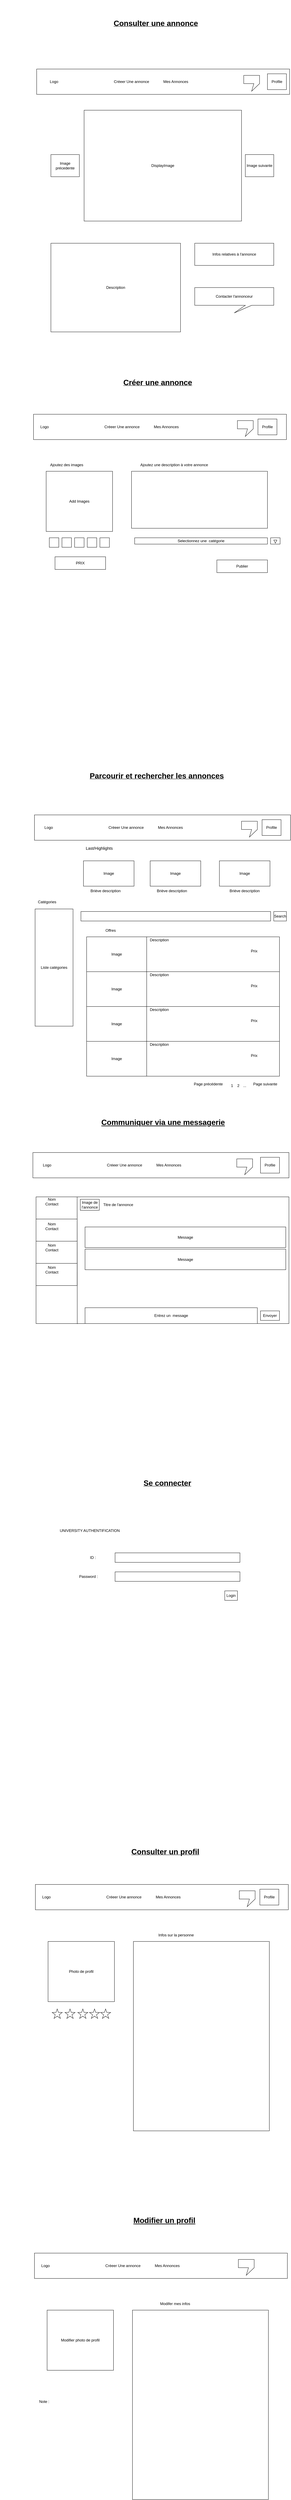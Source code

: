 <mxfile version="10.5.0" type="device"><diagram id="ABrE0vsirv3BnmkYQyKU" name="Page-1"><mxGraphModel dx="1762" dy="856" grid="1" gridSize="10" guides="1" tooltips="1" connect="1" arrows="1" fold="1" page="1" pageScale="1" pageWidth="827" pageHeight="1169" math="0" shadow="0"><root><mxCell id="0"/><mxCell id="1" parent="0"/><mxCell id="Ew5YeMnCn-EdK5Un6Dg8-1" value="" style="rounded=0;whiteSpace=wrap;html=1;" parent="1" vertex="1"><mxGeometry x="17" y="270" width="800" height="80" as="geometry"/></mxCell><mxCell id="Ew5YeMnCn-EdK5Un6Dg8-2" value="Logo" style="text;html=1;strokeColor=none;fillColor=none;align=center;verticalAlign=middle;whiteSpace=wrap;rounded=0;" parent="1" vertex="1"><mxGeometry x="47" y="290" width="50" height="40" as="geometry"/></mxCell><mxCell id="Ew5YeMnCn-EdK5Un6Dg8-3" value="Mes Annonces" style="text;html=1;strokeColor=none;fillColor=none;align=center;verticalAlign=middle;whiteSpace=wrap;rounded=0;" parent="1" vertex="1"><mxGeometry x="387" y="285" width="140" height="50" as="geometry"/></mxCell><mxCell id="Ew5YeMnCn-EdK5Un6Dg8-4" value="Créeer Une annonce" style="text;html=1;strokeColor=none;fillColor=none;align=center;verticalAlign=middle;whiteSpace=wrap;rounded=0;" parent="1" vertex="1"><mxGeometry x="237" y="300" width="160" height="20" as="geometry"/></mxCell><mxCell id="Ew5YeMnCn-EdK5Un6Dg8-5" value="" style="shape=callout;whiteSpace=wrap;html=1;perimeter=calloutPerimeter;size=24;position=0.64;" parent="1" vertex="1"><mxGeometry x="672" y="290" width="50" height="50" as="geometry"/></mxCell><mxCell id="Ew5YeMnCn-EdK5Un6Dg8-6" value="Profile" style="rounded=0;whiteSpace=wrap;html=1;" parent="1" vertex="1"><mxGeometry x="747" y="285" width="60" height="50" as="geometry"/></mxCell><mxCell id="Ew5YeMnCn-EdK5Un6Dg8-7" value="DisplayImage" style="rounded=0;whiteSpace=wrap;html=1;" parent="1" vertex="1"><mxGeometry x="167" y="400" width="498" height="350" as="geometry"/></mxCell><mxCell id="Ew5YeMnCn-EdK5Un6Dg8-8" value="Image précedente" style="rounded=0;whiteSpace=wrap;html=1;" parent="1" vertex="1"><mxGeometry x="62" y="540" width="90" height="70" as="geometry"/></mxCell><mxCell id="Ew5YeMnCn-EdK5Un6Dg8-9" value="Image suivante" style="rounded=0;whiteSpace=wrap;html=1;" parent="1" vertex="1"><mxGeometry x="677" y="540" width="90" height="70" as="geometry"/></mxCell><mxCell id="Ew5YeMnCn-EdK5Un6Dg8-10" value="Description" style="rounded=0;whiteSpace=wrap;html=1;" parent="1" vertex="1"><mxGeometry x="62" y="820" width="410" height="280" as="geometry"/></mxCell><mxCell id="Ew5YeMnCn-EdK5Un6Dg8-11" value="Contacter l'annonceur" style="shape=callout;whiteSpace=wrap;html=1;perimeter=calloutPerimeter;size=24;position=0.64;" parent="1" vertex="1"><mxGeometry x="517" y="960" width="250" height="80" as="geometry"/></mxCell><mxCell id="Ew5YeMnCn-EdK5Un6Dg8-12" value="Infos relatives à l'annonce" style="rounded=0;whiteSpace=wrap;html=1;" parent="1" vertex="1"><mxGeometry x="517" y="820" width="250" height="70" as="geometry"/></mxCell><mxCell id="Ew5YeMnCn-EdK5Un6Dg8-13" value="" style="rounded=0;whiteSpace=wrap;html=1;" parent="1" vertex="1"><mxGeometry x="7" y="1360" width="800" height="80" as="geometry"/></mxCell><mxCell id="Ew5YeMnCn-EdK5Un6Dg8-14" value="Logo" style="text;html=1;strokeColor=none;fillColor=none;align=center;verticalAlign=middle;whiteSpace=wrap;rounded=0;" parent="1" vertex="1"><mxGeometry x="17" y="1380" width="50" height="40" as="geometry"/></mxCell><mxCell id="Ew5YeMnCn-EdK5Un6Dg8-15" value="Mes Annonces" style="text;html=1;strokeColor=none;fillColor=none;align=center;verticalAlign=middle;whiteSpace=wrap;rounded=0;" parent="1" vertex="1"><mxGeometry x="357" y="1375" width="140" height="50" as="geometry"/></mxCell><mxCell id="Ew5YeMnCn-EdK5Un6Dg8-16" value="Créeer Une annonce" style="text;html=1;strokeColor=none;fillColor=none;align=center;verticalAlign=middle;whiteSpace=wrap;rounded=0;" parent="1" vertex="1"><mxGeometry x="207" y="1390" width="160" height="20" as="geometry"/></mxCell><mxCell id="Ew5YeMnCn-EdK5Un6Dg8-17" value="" style="shape=callout;whiteSpace=wrap;html=1;perimeter=calloutPerimeter;size=24;position=0.64;" parent="1" vertex="1"><mxGeometry x="652" y="1380" width="50" height="50" as="geometry"/></mxCell><mxCell id="Ew5YeMnCn-EdK5Un6Dg8-18" value="Profile" style="rounded=0;whiteSpace=wrap;html=1;" parent="1" vertex="1"><mxGeometry x="717" y="1375" width="60" height="50" as="geometry"/></mxCell><mxCell id="Ew5YeMnCn-EdK5Un6Dg8-19" value="Add Images" style="rounded=0;whiteSpace=wrap;html=1;" parent="1" vertex="1"><mxGeometry x="47" y="1540" width="210" height="190" as="geometry"/></mxCell><mxCell id="Ew5YeMnCn-EdK5Un6Dg8-20" value="" style="rounded=0;whiteSpace=wrap;html=1;" parent="1" vertex="1"><mxGeometry x="57" y="1750" width="30" height="30" as="geometry"/></mxCell><mxCell id="Ew5YeMnCn-EdK5Un6Dg8-21" value="" style="rounded=0;whiteSpace=wrap;html=1;" parent="1" vertex="1"><mxGeometry x="97" y="1750" width="30" height="30" as="geometry"/></mxCell><mxCell id="Ew5YeMnCn-EdK5Un6Dg8-22" value="" style="rounded=0;whiteSpace=wrap;html=1;" parent="1" vertex="1"><mxGeometry x="137" y="1750" width="30" height="30" as="geometry"/></mxCell><mxCell id="Ew5YeMnCn-EdK5Un6Dg8-23" value="" style="rounded=0;whiteSpace=wrap;html=1;" parent="1" vertex="1"><mxGeometry x="177" y="1750" width="30" height="30" as="geometry"/></mxCell><mxCell id="Ew5YeMnCn-EdK5Un6Dg8-24" value="" style="rounded=0;whiteSpace=wrap;html=1;" parent="1" vertex="1"><mxGeometry x="217" y="1750" width="30" height="30" as="geometry"/></mxCell><mxCell id="Ew5YeMnCn-EdK5Un6Dg8-25" value="" style="rounded=0;whiteSpace=wrap;html=1;" parent="1" vertex="1"><mxGeometry x="317" y="1540" width="430" height="180" as="geometry"/></mxCell><mxCell id="Ew5YeMnCn-EdK5Un6Dg8-26" value="Ajoutez une description à votre annonce" style="text;html=1;strokeColor=none;fillColor=none;align=center;verticalAlign=middle;whiteSpace=wrap;rounded=0;" parent="1" vertex="1"><mxGeometry x="312" y="1520" width="280" as="geometry"/></mxCell><mxCell id="Ew5YeMnCn-EdK5Un6Dg8-27" value="Ajoutez des images" style="text;html=1;strokeColor=none;fillColor=none;align=center;verticalAlign=middle;whiteSpace=wrap;rounded=0;" parent="1" vertex="1"><mxGeometry x="57" y="1510" width="110" height="20" as="geometry"/></mxCell><mxCell id="Ew5YeMnCn-EdK5Un6Dg8-28" value="Selectionnez une&amp;nbsp; catégorie" style="rounded=0;whiteSpace=wrap;html=1;" parent="1" vertex="1"><mxGeometry x="327" y="1750" width="420" height="20" as="geometry"/></mxCell><mxCell id="Ew5YeMnCn-EdK5Un6Dg8-29" value="" style="rounded=0;whiteSpace=wrap;html=1;" parent="1" vertex="1"><mxGeometry x="757" y="1750" width="30" height="20" as="geometry"/></mxCell><mxCell id="Ew5YeMnCn-EdK5Un6Dg8-30" value="" style="triangle;whiteSpace=wrap;html=1;direction=south;rotation=0;" parent="1" vertex="1"><mxGeometry x="767" y="1757" width="10" height="10" as="geometry"/></mxCell><mxCell id="Ew5YeMnCn-EdK5Un6Dg8-31" value="Publier" style="rounded=0;whiteSpace=wrap;html=1;" parent="1" vertex="1"><mxGeometry x="587" y="1820" width="160" height="40" as="geometry"/></mxCell><mxCell id="Ew5YeMnCn-EdK5Un6Dg8-32" value="" style="rounded=0;whiteSpace=wrap;html=1;" parent="1" vertex="1"><mxGeometry x="10" y="2625" width="810" height="80" as="geometry"/></mxCell><mxCell id="Ew5YeMnCn-EdK5Un6Dg8-33" value="Logo" style="text;html=1;strokeColor=none;fillColor=none;align=center;verticalAlign=middle;whiteSpace=wrap;rounded=0;" parent="1" vertex="1"><mxGeometry x="30" y="2645" width="50" height="40" as="geometry"/></mxCell><mxCell id="Ew5YeMnCn-EdK5Un6Dg8-34" value="Mes Annonces" style="text;html=1;strokeColor=none;fillColor=none;align=center;verticalAlign=middle;whiteSpace=wrap;rounded=0;" parent="1" vertex="1"><mxGeometry x="370" y="2640" width="140" height="50" as="geometry"/></mxCell><mxCell id="Ew5YeMnCn-EdK5Un6Dg8-35" value="Créeer Une annonce" style="text;html=1;strokeColor=none;fillColor=none;align=center;verticalAlign=middle;whiteSpace=wrap;rounded=0;" parent="1" vertex="1"><mxGeometry x="220" y="2655" width="160" height="20" as="geometry"/></mxCell><mxCell id="Ew5YeMnCn-EdK5Un6Dg8-36" value="" style="shape=callout;whiteSpace=wrap;html=1;perimeter=calloutPerimeter;size=24;position=0.64;" parent="1" vertex="1"><mxGeometry x="665" y="2645" width="50" height="50" as="geometry"/></mxCell><mxCell id="Ew5YeMnCn-EdK5Un6Dg8-37" value="Profile" style="rounded=0;whiteSpace=wrap;html=1;" parent="1" vertex="1"><mxGeometry x="730" y="2640" width="60" height="50" as="geometry"/></mxCell><mxCell id="Ew5YeMnCn-EdK5Un6Dg8-38" value="Liste catégories" style="rounded=0;whiteSpace=wrap;html=1;" parent="1" vertex="1"><mxGeometry x="12" y="2922" width="120" height="370" as="geometry"/></mxCell><mxCell id="Ew5YeMnCn-EdK5Un6Dg8-39" value="Catégories" style="text;html=1;strokeColor=none;fillColor=none;align=center;verticalAlign=middle;whiteSpace=wrap;rounded=0;" parent="1" vertex="1"><mxGeometry x="10" y="2880" width="80" height="40" as="geometry"/></mxCell><mxCell id="Ew5YeMnCn-EdK5Un6Dg8-40" value="" style="rounded=0;whiteSpace=wrap;html=1;" parent="1" vertex="1"><mxGeometry x="175" y="3010" width="610" height="440" as="geometry"/></mxCell><mxCell id="Ew5YeMnCn-EdK5Un6Dg8-41" value="" style="rounded=0;whiteSpace=wrap;html=1;" parent="1" vertex="1"><mxGeometry x="157" y="2930" width="600" height="30" as="geometry"/></mxCell><mxCell id="Ew5YeMnCn-EdK5Un6Dg8-42" value="Search" style="rounded=0;whiteSpace=wrap;html=1;" parent="1" vertex="1"><mxGeometry x="767" y="2930" width="40" height="30" as="geometry"/></mxCell><mxCell id="Ew5YeMnCn-EdK5Un6Dg8-44" value="Offres" style="text;html=1;strokeColor=none;fillColor=none;align=center;verticalAlign=middle;whiteSpace=wrap;rounded=0;" parent="1" vertex="1"><mxGeometry x="171" y="2975" width="160" height="30" as="geometry"/></mxCell><mxCell id="Ew5YeMnCn-EdK5Un6Dg8-45" value="" style="rounded=0;whiteSpace=wrap;html=1;" parent="1" vertex="1"><mxGeometry x="175" y="3010" width="610" height="110" as="geometry"/></mxCell><mxCell id="Ew5YeMnCn-EdK5Un6Dg8-46" value="Image" style="rounded=0;whiteSpace=wrap;html=1;" parent="1" vertex="1"><mxGeometry x="175" y="3010" width="190" height="110" as="geometry"/></mxCell><mxCell id="Ew5YeMnCn-EdK5Un6Dg8-47" value="Description" style="text;html=1;strokeColor=none;fillColor=none;align=center;verticalAlign=middle;whiteSpace=wrap;rounded=0;" parent="1" vertex="1"><mxGeometry x="385" y="3010" width="40" height="20" as="geometry"/></mxCell><mxCell id="Ew5YeMnCn-EdK5Un6Dg8-48" value="Prix" style="text;html=1;strokeColor=none;fillColor=none;align=center;verticalAlign=middle;whiteSpace=wrap;rounded=0;" parent="1" vertex="1"><mxGeometry x="685" y="3045" width="40" height="20" as="geometry"/></mxCell><mxCell id="Ew5YeMnCn-EdK5Un6Dg8-49" value="" style="rounded=0;whiteSpace=wrap;html=1;" parent="1" vertex="1"><mxGeometry x="175" y="3120" width="610" height="110" as="geometry"/></mxCell><mxCell id="Ew5YeMnCn-EdK5Un6Dg8-50" value="Image" style="rounded=0;whiteSpace=wrap;html=1;" parent="1" vertex="1"><mxGeometry x="175" y="3120" width="190" height="110" as="geometry"/></mxCell><mxCell id="Ew5YeMnCn-EdK5Un6Dg8-51" value="Description" style="text;html=1;strokeColor=none;fillColor=none;align=center;verticalAlign=middle;whiteSpace=wrap;rounded=0;" parent="1" vertex="1"><mxGeometry x="385" y="3120" width="40" height="20" as="geometry"/></mxCell><mxCell id="Ew5YeMnCn-EdK5Un6Dg8-52" value="Prix" style="text;html=1;strokeColor=none;fillColor=none;align=center;verticalAlign=middle;whiteSpace=wrap;rounded=0;" parent="1" vertex="1"><mxGeometry x="685" y="3155" width="40" height="20" as="geometry"/></mxCell><mxCell id="Ew5YeMnCn-EdK5Un6Dg8-53" value="" style="rounded=0;whiteSpace=wrap;html=1;" parent="1" vertex="1"><mxGeometry x="175" y="3230" width="610" height="110" as="geometry"/></mxCell><mxCell id="Ew5YeMnCn-EdK5Un6Dg8-54" value="Image" style="rounded=0;whiteSpace=wrap;html=1;" parent="1" vertex="1"><mxGeometry x="175" y="3230" width="190" height="110" as="geometry"/></mxCell><mxCell id="Ew5YeMnCn-EdK5Un6Dg8-55" value="Description" style="text;html=1;strokeColor=none;fillColor=none;align=center;verticalAlign=middle;whiteSpace=wrap;rounded=0;" parent="1" vertex="1"><mxGeometry x="385" y="3230" width="40" height="20" as="geometry"/></mxCell><mxCell id="Ew5YeMnCn-EdK5Un6Dg8-56" value="Prix" style="text;html=1;strokeColor=none;fillColor=none;align=center;verticalAlign=middle;whiteSpace=wrap;rounded=0;" parent="1" vertex="1"><mxGeometry x="685" y="3265" width="40" height="20" as="geometry"/></mxCell><mxCell id="Ew5YeMnCn-EdK5Un6Dg8-57" value="" style="rounded=0;whiteSpace=wrap;html=1;" parent="1" vertex="1"><mxGeometry x="175" y="3340" width="610" height="110" as="geometry"/></mxCell><mxCell id="Ew5YeMnCn-EdK5Un6Dg8-58" value="Image" style="rounded=0;whiteSpace=wrap;html=1;" parent="1" vertex="1"><mxGeometry x="175" y="3340" width="190" height="110" as="geometry"/></mxCell><mxCell id="Ew5YeMnCn-EdK5Un6Dg8-59" value="Description" style="text;html=1;strokeColor=none;fillColor=none;align=center;verticalAlign=middle;whiteSpace=wrap;rounded=0;" parent="1" vertex="1"><mxGeometry x="385" y="3340" width="40" height="20" as="geometry"/></mxCell><mxCell id="Ew5YeMnCn-EdK5Un6Dg8-60" value="Prix" style="text;html=1;strokeColor=none;fillColor=none;align=center;verticalAlign=middle;whiteSpace=wrap;rounded=0;" parent="1" vertex="1"><mxGeometry x="685" y="3375" width="40" height="20" as="geometry"/></mxCell><mxCell id="Ew5YeMnCn-EdK5Un6Dg8-61" value="Page suivante" style="text;html=1;strokeColor=none;fillColor=none;align=center;verticalAlign=middle;whiteSpace=wrap;rounded=0;" parent="1" vertex="1"><mxGeometry x="695" y="3460" width="90" height="30" as="geometry"/></mxCell><mxCell id="Ew5YeMnCn-EdK5Un6Dg8-62" value="Page précédente" style="text;html=1;strokeColor=none;fillColor=none;align=center;verticalAlign=middle;whiteSpace=wrap;rounded=0;" parent="1" vertex="1"><mxGeometry x="505" y="3460" width="110" height="30" as="geometry"/></mxCell><mxCell id="Ew5YeMnCn-EdK5Un6Dg8-63" value="1" style="text;html=1;strokeColor=none;fillColor=none;align=center;verticalAlign=middle;whiteSpace=wrap;rounded=0;" parent="1" vertex="1"><mxGeometry x="615" y="3470" width="40" height="20" as="geometry"/></mxCell><mxCell id="Ew5YeMnCn-EdK5Un6Dg8-64" value="2" style="text;html=1;strokeColor=none;fillColor=none;align=center;verticalAlign=middle;whiteSpace=wrap;rounded=0;" parent="1" vertex="1"><mxGeometry x="635" y="3470" width="40" height="20" as="geometry"/></mxCell><mxCell id="Ew5YeMnCn-EdK5Un6Dg8-65" value="..." style="text;html=1;strokeColor=none;fillColor=none;align=center;verticalAlign=middle;whiteSpace=wrap;rounded=0;" parent="1" vertex="1"><mxGeometry x="655" y="3470" width="40" height="20" as="geometry"/></mxCell><mxCell id="Ew5YeMnCn-EdK5Un6Dg8-66" value="" style="rounded=0;whiteSpace=wrap;html=1;" parent="1" vertex="1"><mxGeometry x="5" y="3691" width="810" height="80" as="geometry"/></mxCell><mxCell id="Ew5YeMnCn-EdK5Un6Dg8-67" value="Logo" style="text;html=1;strokeColor=none;fillColor=none;align=center;verticalAlign=middle;whiteSpace=wrap;rounded=0;" parent="1" vertex="1"><mxGeometry x="25" y="3711" width="50" height="40" as="geometry"/></mxCell><mxCell id="Ew5YeMnCn-EdK5Un6Dg8-68" value="Mes Annonces" style="text;html=1;strokeColor=none;fillColor=none;align=center;verticalAlign=middle;whiteSpace=wrap;rounded=0;" parent="1" vertex="1"><mxGeometry x="365" y="3706" width="140" height="50" as="geometry"/></mxCell><mxCell id="Ew5YeMnCn-EdK5Un6Dg8-69" value="Créeer Une annonce" style="text;html=1;strokeColor=none;fillColor=none;align=center;verticalAlign=middle;whiteSpace=wrap;rounded=0;" parent="1" vertex="1"><mxGeometry x="215" y="3721" width="160" height="20" as="geometry"/></mxCell><mxCell id="Ew5YeMnCn-EdK5Un6Dg8-70" value="" style="shape=callout;whiteSpace=wrap;html=1;perimeter=calloutPerimeter;size=24;position=0.64;" parent="1" vertex="1"><mxGeometry x="650" y="3711" width="50" height="50" as="geometry"/></mxCell><mxCell id="Ew5YeMnCn-EdK5Un6Dg8-71" value="Profile" style="rounded=0;whiteSpace=wrap;html=1;" parent="1" vertex="1"><mxGeometry x="725" y="3706" width="60" height="50" as="geometry"/></mxCell><mxCell id="Ew5YeMnCn-EdK5Un6Dg8-72" value="" style="rounded=0;whiteSpace=wrap;html=1;" parent="1" vertex="1"><mxGeometry x="15" y="3831" width="800" height="400" as="geometry"/></mxCell><mxCell id="Ew5YeMnCn-EdK5Un6Dg8-73" value="Nom Contact" style="text;html=1;strokeColor=none;fillColor=none;align=center;verticalAlign=middle;whiteSpace=wrap;rounded=0;" parent="1" vertex="1"><mxGeometry x="35" y="3856" width="40" height="20" as="geometry"/></mxCell><mxCell id="Ew5YeMnCn-EdK5Un6Dg8-74" value="Nom Contact" style="text;html=1;strokeColor=none;fillColor=none;align=center;verticalAlign=middle;whiteSpace=wrap;rounded=0;" parent="1" vertex="1"><mxGeometry x="35" y="3916" width="40" height="20" as="geometry"/></mxCell><mxCell id="Ew5YeMnCn-EdK5Un6Dg8-75" value="Nom Contact" style="text;html=1;strokeColor=none;fillColor=none;align=center;verticalAlign=middle;whiteSpace=wrap;rounded=0;" parent="1" vertex="1"><mxGeometry x="35" y="3996" width="40" height="20" as="geometry"/></mxCell><mxCell id="Ew5YeMnCn-EdK5Un6Dg8-76" value="Nom Contact" style="text;html=1;strokeColor=none;fillColor=none;align=center;verticalAlign=middle;whiteSpace=wrap;rounded=0;" parent="1" vertex="1"><mxGeometry x="45" y="4046" width="40" height="20" as="geometry"/></mxCell><mxCell id="Ew5YeMnCn-EdK5Un6Dg8-77" value="" style="rounded=0;whiteSpace=wrap;html=1;" parent="1" vertex="1"><mxGeometry x="15" y="3831" width="130" height="70" as="geometry"/></mxCell><mxCell id="Ew5YeMnCn-EdK5Un6Dg8-78" value="" style="rounded=0;whiteSpace=wrap;html=1;" parent="1" vertex="1"><mxGeometry x="15" y="3901" width="130" height="70" as="geometry"/></mxCell><mxCell id="Ew5YeMnCn-EdK5Un6Dg8-79" value="" style="rounded=0;whiteSpace=wrap;html=1;" parent="1" vertex="1"><mxGeometry x="15" y="3971" width="130" height="70" as="geometry"/></mxCell><mxCell id="Ew5YeMnCn-EdK5Un6Dg8-80" value="Nom Contact" style="text;html=1;strokeColor=none;fillColor=none;align=center;verticalAlign=middle;whiteSpace=wrap;rounded=0;" parent="1" vertex="1"><mxGeometry x="45" y="3836" width="40" height="20" as="geometry"/></mxCell><mxCell id="Ew5YeMnCn-EdK5Un6Dg8-81" value="Nom Contact" style="text;html=1;strokeColor=none;fillColor=none;align=center;verticalAlign=middle;whiteSpace=wrap;rounded=0;" parent="1" vertex="1"><mxGeometry x="45" y="3913.5" width="40" height="20" as="geometry"/></mxCell><mxCell id="Ew5YeMnCn-EdK5Un6Dg8-82" value="Nom Contact" style="text;html=1;strokeColor=none;fillColor=none;align=center;verticalAlign=middle;whiteSpace=wrap;rounded=0;" parent="1" vertex="1"><mxGeometry x="45" y="3971" width="40" height="40" as="geometry"/></mxCell><mxCell id="Ew5YeMnCn-EdK5Un6Dg8-83" value="" style="rounded=0;whiteSpace=wrap;html=1;" parent="1" vertex="1"><mxGeometry x="15" y="4041" width="130" height="70" as="geometry"/></mxCell><mxCell id="Ew5YeMnCn-EdK5Un6Dg8-84" value="Nom Contact" style="text;html=1;strokeColor=none;fillColor=none;align=center;verticalAlign=middle;whiteSpace=wrap;rounded=0;" parent="1" vertex="1"><mxGeometry x="45" y="4041" width="40" height="40" as="geometry"/></mxCell><mxCell id="Ew5YeMnCn-EdK5Un6Dg8-85" value="Titre de l'annonce" style="text;html=1;strokeColor=none;fillColor=none;align=center;verticalAlign=middle;whiteSpace=wrap;rounded=0;" parent="1" vertex="1"><mxGeometry x="215" y="3846" width="120" height="20" as="geometry"/></mxCell><mxCell id="Ew5YeMnCn-EdK5Un6Dg8-86" value="Image de l'annonce" style="rounded=0;whiteSpace=wrap;html=1;" parent="1" vertex="1"><mxGeometry x="155" y="3838.5" width="60" height="35" as="geometry"/></mxCell><mxCell id="Ew5YeMnCn-EdK5Un6Dg8-87" value="Message" style="rounded=0;whiteSpace=wrap;html=1;" parent="1" vertex="1"><mxGeometry x="170" y="3926" width="635" height="65" as="geometry"/></mxCell><mxCell id="Ew5YeMnCn-EdK5Un6Dg8-88" value="Message" style="rounded=0;whiteSpace=wrap;html=1;" parent="1" vertex="1"><mxGeometry x="170" y="3996" width="635" height="65" as="geometry"/></mxCell><mxCell id="Ew5YeMnCn-EdK5Un6Dg8-89" value="Entrez un&amp;nbsp; message" style="rounded=0;whiteSpace=wrap;html=1;" parent="1" vertex="1"><mxGeometry x="170" y="4181" width="545" height="50" as="geometry"/></mxCell><mxCell id="Ew5YeMnCn-EdK5Un6Dg8-90" value="Envoyer" style="rounded=0;whiteSpace=wrap;html=1;" parent="1" vertex="1"><mxGeometry x="725" y="4191" width="60" height="30" as="geometry"/></mxCell><mxCell id="Ew5YeMnCn-EdK5Un6Dg8-91" value="" style="endArrow=none;html=1;entryX=0.163;entryY=1.003;entryDx=0;entryDy=0;entryPerimeter=0;" parent="1" target="Ew5YeMnCn-EdK5Un6Dg8-72" edge="1"><mxGeometry width="50" height="50" relative="1" as="geometry"><mxPoint x="145" y="3831" as="sourcePoint"/><mxPoint x="55" y="4251" as="targetPoint"/></mxGeometry></mxCell><mxCell id="Ew5YeMnCn-EdK5Un6Dg8-101" value="Image" style="rounded=0;whiteSpace=wrap;html=1;" parent="1" vertex="1"><mxGeometry x="165" y="2770" width="160" height="80" as="geometry"/></mxCell><mxCell id="Ew5YeMnCn-EdK5Un6Dg8-102" value="&lt;font style=&quot;font-size: 13px&quot;&gt;Last/Highlights&lt;/font&gt;" style="text;html=1;strokeColor=none;fillColor=none;align=center;verticalAlign=middle;whiteSpace=wrap;rounded=0;" parent="1" vertex="1"><mxGeometry x="155" y="2720" width="120" height="20" as="geometry"/></mxCell><mxCell id="Ew5YeMnCn-EdK5Un6Dg8-103" value="Image" style="rounded=0;whiteSpace=wrap;html=1;" parent="1" vertex="1"><mxGeometry x="376" y="2770" width="160" height="80" as="geometry"/></mxCell><mxCell id="Ew5YeMnCn-EdK5Un6Dg8-104" value="Image" style="rounded=0;whiteSpace=wrap;html=1;" parent="1" vertex="1"><mxGeometry x="595" y="2770" width="160" height="80" as="geometry"/></mxCell><mxCell id="Ew5YeMnCn-EdK5Un6Dg8-106" value="Briève description" style="text;html=1;strokeColor=none;fillColor=none;align=center;verticalAlign=middle;whiteSpace=wrap;rounded=0;" parent="1" vertex="1"><mxGeometry x="165" y="2860" width="140" height="10" as="geometry"/></mxCell><mxCell id="Ew5YeMnCn-EdK5Un6Dg8-107" value="Briève description" style="text;html=1;strokeColor=none;fillColor=none;align=center;verticalAlign=middle;whiteSpace=wrap;rounded=0;" parent="1" vertex="1"><mxGeometry x="375" y="2860" width="140" height="10" as="geometry"/></mxCell><mxCell id="Ew5YeMnCn-EdK5Un6Dg8-108" value="Briève description" style="text;html=1;strokeColor=none;fillColor=none;align=center;verticalAlign=middle;whiteSpace=wrap;rounded=0;" parent="1" vertex="1"><mxGeometry x="605" y="2860" width="140" height="10" as="geometry"/></mxCell><mxCell id="psuaS4dMIBdAOUnPfvVe-2" value="&lt;u&gt;&lt;font style=&quot;font-size: 24px&quot;&gt;&lt;b&gt;Consulter une annonce&lt;/b&gt;&lt;/font&gt;&lt;/u&gt;" style="text;html=1;strokeColor=none;fillColor=none;align=center;verticalAlign=middle;whiteSpace=wrap;rounded=0;" vertex="1" parent="1"><mxGeometry x="158" y="52" width="472" height="148" as="geometry"/></mxCell><mxCell id="psuaS4dMIBdAOUnPfvVe-3" value="&lt;u&gt;&lt;font style=&quot;font-size: 24px&quot;&gt;&lt;b&gt;Créer une annonce&lt;/b&gt;&lt;/font&gt;&lt;/u&gt;" style="text;html=1;strokeColor=none;fillColor=none;align=center;verticalAlign=middle;whiteSpace=wrap;rounded=0;" vertex="1" parent="1"><mxGeometry x="164" y="1186" width="472" height="148" as="geometry"/></mxCell><mxCell id="psuaS4dMIBdAOUnPfvVe-4" value="&lt;u&gt;&lt;b&gt;&lt;font style=&quot;font-size: 24px&quot;&gt;Parcourir et rechercher les annonces&lt;/font&gt;&lt;/b&gt;&lt;/u&gt;" style="text;html=1;strokeColor=none;fillColor=none;align=center;verticalAlign=middle;whiteSpace=wrap;rounded=0;" vertex="1" parent="1"><mxGeometry x="161" y="2428" width="472" height="148" as="geometry"/></mxCell><mxCell id="psuaS4dMIBdAOUnPfvVe-5" value="&lt;font style=&quot;font-size: 24px&quot;&gt;&lt;b&gt;&lt;u&gt;Communiquer via une messagerie&lt;/u&gt;&lt;/b&gt;&lt;/font&gt;" style="text;html=1;strokeColor=none;fillColor=none;align=center;verticalAlign=middle;whiteSpace=wrap;rounded=0;" vertex="1" parent="1"><mxGeometry x="181" y="3522" width="472" height="148" as="geometry"/></mxCell><mxCell id="psuaS4dMIBdAOUnPfvVe-9" value="" style="rounded=0;whiteSpace=wrap;html=1;" vertex="1" parent="1"><mxGeometry x="265" y="4955" width="395" height="30" as="geometry"/></mxCell><mxCell id="psuaS4dMIBdAOUnPfvVe-10" value="Login" style="rounded=0;whiteSpace=wrap;html=1;" vertex="1" parent="1"><mxGeometry x="612" y="5075" width="40" height="30" as="geometry"/></mxCell><mxCell id="psuaS4dMIBdAOUnPfvVe-11" value="" style="rounded=0;whiteSpace=wrap;html=1;" vertex="1" parent="1"><mxGeometry x="265" y="5015" width="395" height="30" as="geometry"/></mxCell><mxCell id="psuaS4dMIBdAOUnPfvVe-12" value="ID :" style="text;html=1;strokeColor=none;fillColor=none;align=center;verticalAlign=middle;whiteSpace=wrap;rounded=0;" vertex="1" parent="1"><mxGeometry x="135" y="4960" width="120" height="20" as="geometry"/></mxCell><mxCell id="psuaS4dMIBdAOUnPfvVe-13" value="Password :" style="text;html=1;strokeColor=none;fillColor=none;align=center;verticalAlign=middle;whiteSpace=wrap;rounded=0;" vertex="1" parent="1"><mxGeometry x="121" y="5020" width="120" height="20" as="geometry"/></mxCell><mxCell id="psuaS4dMIBdAOUnPfvVe-14" value="&lt;u&gt;&lt;b&gt;&lt;font style=&quot;font-size: 24px&quot;&gt;Se connecter&lt;/font&gt;&lt;/b&gt;&lt;/u&gt;" style="text;html=1;strokeColor=none;fillColor=none;align=center;verticalAlign=middle;whiteSpace=wrap;rounded=0;" vertex="1" parent="1"><mxGeometry x="312" y="4725" width="237" height="20" as="geometry"/></mxCell><mxCell id="psuaS4dMIBdAOUnPfvVe-15" value="UNIVERSITY AUTHENTIFICATION" style="text;html=1;strokeColor=none;fillColor=none;align=center;verticalAlign=middle;whiteSpace=wrap;rounded=0;" vertex="1" parent="1"><mxGeometry x="26" y="4875" width="318" height="20" as="geometry"/></mxCell><mxCell id="psuaS4dMIBdAOUnPfvVe-16" value="&lt;u&gt;&lt;b&gt;&lt;font style=&quot;font-size: 24px&quot;&gt;Consulter un profil&lt;/font&gt;&lt;/b&gt;&lt;/u&gt;" style="text;html=1;strokeColor=none;fillColor=none;align=center;verticalAlign=middle;whiteSpace=wrap;rounded=0;" vertex="1" parent="1"><mxGeometry x="188" y="5825" width="472" height="148" as="geometry"/></mxCell><mxCell id="psuaS4dMIBdAOUnPfvVe-17" value="" style="rounded=0;whiteSpace=wrap;html=1;" vertex="1" parent="1"><mxGeometry x="13" y="6002" width="800" height="80" as="geometry"/></mxCell><mxCell id="psuaS4dMIBdAOUnPfvVe-18" value="Logo" style="text;html=1;strokeColor=none;fillColor=none;align=center;verticalAlign=middle;whiteSpace=wrap;rounded=0;" vertex="1" parent="1"><mxGeometry x="23" y="6022" width="50" height="40" as="geometry"/></mxCell><mxCell id="psuaS4dMIBdAOUnPfvVe-19" value="Mes Annonces" style="text;html=1;strokeColor=none;fillColor=none;align=center;verticalAlign=middle;whiteSpace=wrap;rounded=0;" vertex="1" parent="1"><mxGeometry x="363" y="6017" width="140" height="50" as="geometry"/></mxCell><mxCell id="psuaS4dMIBdAOUnPfvVe-20" value="Créeer Une annonce" style="text;html=1;strokeColor=none;fillColor=none;align=center;verticalAlign=middle;whiteSpace=wrap;rounded=0;" vertex="1" parent="1"><mxGeometry x="213" y="6032" width="160" height="20" as="geometry"/></mxCell><mxCell id="psuaS4dMIBdAOUnPfvVe-21" value="" style="shape=callout;whiteSpace=wrap;html=1;perimeter=calloutPerimeter;size=24;position=0.64;" vertex="1" parent="1"><mxGeometry x="658" y="6022" width="50" height="50" as="geometry"/></mxCell><mxCell id="psuaS4dMIBdAOUnPfvVe-22" value="Profile" style="rounded=0;whiteSpace=wrap;html=1;" vertex="1" parent="1"><mxGeometry x="723" y="6017" width="60" height="50" as="geometry"/></mxCell><mxCell id="psuaS4dMIBdAOUnPfvVe-23" value="Photo de profil" style="rounded=0;whiteSpace=wrap;html=1;" vertex="1" parent="1"><mxGeometry x="53" y="6182" width="210" height="190" as="geometry"/></mxCell><mxCell id="psuaS4dMIBdAOUnPfvVe-29" value="" style="rounded=0;whiteSpace=wrap;html=1;" vertex="1" parent="1"><mxGeometry x="323" y="6182" width="430" height="598" as="geometry"/></mxCell><mxCell id="psuaS4dMIBdAOUnPfvVe-30" value="Infos sur la personne" style="text;html=1;strokeColor=none;fillColor=none;align=center;verticalAlign=middle;whiteSpace=wrap;rounded=0;" vertex="1" parent="1"><mxGeometry x="318" y="6162" width="280" as="geometry"/></mxCell><mxCell id="psuaS4dMIBdAOUnPfvVe-37" value="" style="verticalLabelPosition=bottom;verticalAlign=top;html=1;shape=mxgraph.basic.star" vertex="1" parent="1"><mxGeometry x="66" y="6395" width="32" height="30" as="geometry"/></mxCell><mxCell id="psuaS4dMIBdAOUnPfvVe-43" value="" style="verticalLabelPosition=bottom;verticalAlign=top;html=1;shape=mxgraph.basic.star" vertex="1" parent="1"><mxGeometry x="106.5" y="6395" width="32" height="30" as="geometry"/></mxCell><mxCell id="psuaS4dMIBdAOUnPfvVe-44" value="" style="verticalLabelPosition=bottom;verticalAlign=top;html=1;shape=mxgraph.basic.star" vertex="1" parent="1"><mxGeometry x="147" y="6395" width="32" height="30" as="geometry"/></mxCell><mxCell id="psuaS4dMIBdAOUnPfvVe-45" value="" style="verticalLabelPosition=bottom;verticalAlign=top;html=1;shape=mxgraph.basic.star" vertex="1" parent="1"><mxGeometry x="184" y="6395" width="32" height="30" as="geometry"/></mxCell><mxCell id="psuaS4dMIBdAOUnPfvVe-46" value="" style="verticalLabelPosition=bottom;verticalAlign=top;html=1;shape=mxgraph.basic.star" vertex="1" parent="1"><mxGeometry x="219" y="6395" width="32" height="30" as="geometry"/></mxCell><mxCell id="psuaS4dMIBdAOUnPfvVe-54" value="Note :" style="text;html=1;strokeColor=none;fillColor=none;align=center;verticalAlign=middle;whiteSpace=wrap;rounded=0;" vertex="1" parent="1"><mxGeometry x="-99" y="7635" width="280" as="geometry"/></mxCell><mxCell id="psuaS4dMIBdAOUnPfvVe-69" value="&lt;font style=&quot;font-size: 24px&quot;&gt;&lt;u&gt;&lt;b&gt;Modifier un profil&lt;/b&gt;&lt;/u&gt;&lt;/font&gt;" style="text;html=1;strokeColor=none;fillColor=none;align=center;verticalAlign=middle;whiteSpace=wrap;rounded=0;" vertex="1" parent="1"><mxGeometry x="185" y="6989" width="472" height="148" as="geometry"/></mxCell><mxCell id="psuaS4dMIBdAOUnPfvVe-70" value="" style="rounded=0;whiteSpace=wrap;html=1;" vertex="1" parent="1"><mxGeometry x="10" y="7166" width="800" height="80" as="geometry"/></mxCell><mxCell id="psuaS4dMIBdAOUnPfvVe-71" value="Logo" style="text;html=1;strokeColor=none;fillColor=none;align=center;verticalAlign=middle;whiteSpace=wrap;rounded=0;" vertex="1" parent="1"><mxGeometry x="20" y="7186" width="50" height="40" as="geometry"/></mxCell><mxCell id="psuaS4dMIBdAOUnPfvVe-72" value="Mes Annonces" style="text;html=1;strokeColor=none;fillColor=none;align=center;verticalAlign=middle;whiteSpace=wrap;rounded=0;" vertex="1" parent="1"><mxGeometry x="360" y="7181" width="140" height="50" as="geometry"/></mxCell><mxCell id="psuaS4dMIBdAOUnPfvVe-73" value="Créeer Une annonce" style="text;html=1;strokeColor=none;fillColor=none;align=center;verticalAlign=middle;whiteSpace=wrap;rounded=0;" vertex="1" parent="1"><mxGeometry x="210" y="7196" width="160" height="20" as="geometry"/></mxCell><mxCell id="psuaS4dMIBdAOUnPfvVe-74" value="" style="shape=callout;whiteSpace=wrap;html=1;perimeter=calloutPerimeter;size=24;position=0.64;" vertex="1" parent="1"><mxGeometry x="655" y="7186" width="50" height="50" as="geometry"/></mxCell><mxCell id="psuaS4dMIBdAOUnPfvVe-76" value="Modifier photo de profil" style="rounded=0;whiteSpace=wrap;html=1;" vertex="1" parent="1"><mxGeometry x="50" y="7346" width="210" height="190" as="geometry"/></mxCell><mxCell id="psuaS4dMIBdAOUnPfvVe-77" value="" style="rounded=0;whiteSpace=wrap;html=1;" vertex="1" parent="1"><mxGeometry x="320" y="7346" width="430" height="598" as="geometry"/></mxCell><mxCell id="psuaS4dMIBdAOUnPfvVe-78" value="Modifer mes infos" style="text;html=1;strokeColor=none;fillColor=none;align=center;verticalAlign=middle;whiteSpace=wrap;rounded=0;" vertex="1" parent="1"><mxGeometry x="315" y="7326" width="280" as="geometry"/></mxCell><mxCell id="psuaS4dMIBdAOUnPfvVe-85" value="" style="shape=image;html=1;verticalAlign=top;verticalLabelPosition=bottom;labelBackgroundColor=#ffffff;imageAspect=0;aspect=fixed;image=https://cdn1.iconfinder.com/data/icons/hawcons/32/698369-icon-135-pen-angled-128.png" vertex="1" parent="1"><mxGeometry x="219" y="7496" width="40" height="40" as="geometry"/></mxCell><mxCell id="psuaS4dMIBdAOUnPfvVe-86" value="" style="shape=image;html=1;verticalAlign=top;verticalLabelPosition=bottom;labelBackgroundColor=#ffffff;imageAspect=0;aspect=fixed;image=https://cdn1.iconfinder.com/data/icons/hawcons/32/698369-icon-135-pen-angled-128.png" vertex="1" parent="1"><mxGeometry x="707" y="7904" width="40" height="40" as="geometry"/></mxCell><mxCell id="psuaS4dMIBdAOUnPfvVe-87" value="PRIX" style="rounded=0;whiteSpace=wrap;html=1;" vertex="1" parent="1"><mxGeometry x="75" y="1810" width="160" height="40" as="geometry"/></mxCell></root></mxGraphModel></diagram></mxfile>